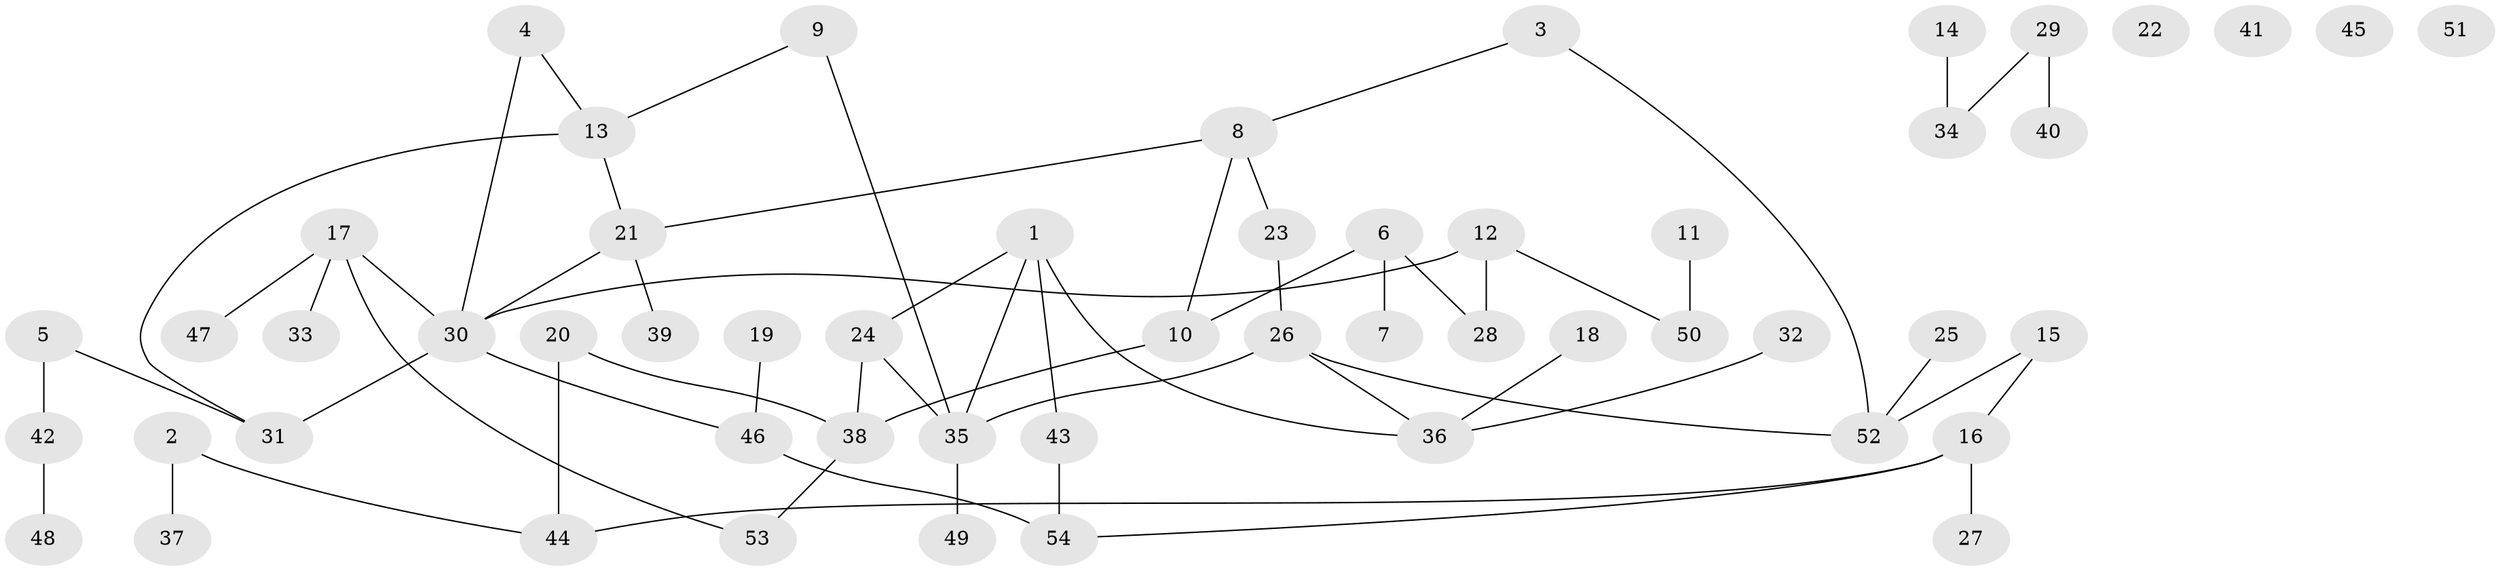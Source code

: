 // coarse degree distribution, {2: 0.08823529411764706, 4: 0.23529411764705882, 3: 0.29411764705882354, 1: 0.35294117647058826, 6: 0.029411764705882353}
// Generated by graph-tools (version 1.1) at 2025/35/03/04/25 23:35:45]
// undirected, 54 vertices, 60 edges
graph export_dot {
  node [color=gray90,style=filled];
  1;
  2;
  3;
  4;
  5;
  6;
  7;
  8;
  9;
  10;
  11;
  12;
  13;
  14;
  15;
  16;
  17;
  18;
  19;
  20;
  21;
  22;
  23;
  24;
  25;
  26;
  27;
  28;
  29;
  30;
  31;
  32;
  33;
  34;
  35;
  36;
  37;
  38;
  39;
  40;
  41;
  42;
  43;
  44;
  45;
  46;
  47;
  48;
  49;
  50;
  51;
  52;
  53;
  54;
  1 -- 24;
  1 -- 35;
  1 -- 36;
  1 -- 43;
  2 -- 37;
  2 -- 44;
  3 -- 8;
  3 -- 52;
  4 -- 13;
  4 -- 30;
  5 -- 31;
  5 -- 42;
  6 -- 7;
  6 -- 10;
  6 -- 28;
  8 -- 10;
  8 -- 21;
  8 -- 23;
  9 -- 13;
  9 -- 35;
  10 -- 38;
  11 -- 50;
  12 -- 28;
  12 -- 30;
  12 -- 50;
  13 -- 21;
  13 -- 31;
  14 -- 34;
  15 -- 16;
  15 -- 52;
  16 -- 27;
  16 -- 44;
  16 -- 54;
  17 -- 30;
  17 -- 33;
  17 -- 47;
  17 -- 53;
  18 -- 36;
  19 -- 46;
  20 -- 38;
  20 -- 44;
  21 -- 30;
  21 -- 39;
  23 -- 26;
  24 -- 35;
  24 -- 38;
  25 -- 52;
  26 -- 35;
  26 -- 36;
  26 -- 52;
  29 -- 34;
  29 -- 40;
  30 -- 31;
  30 -- 46;
  32 -- 36;
  35 -- 49;
  38 -- 53;
  42 -- 48;
  43 -- 54;
  46 -- 54;
}
